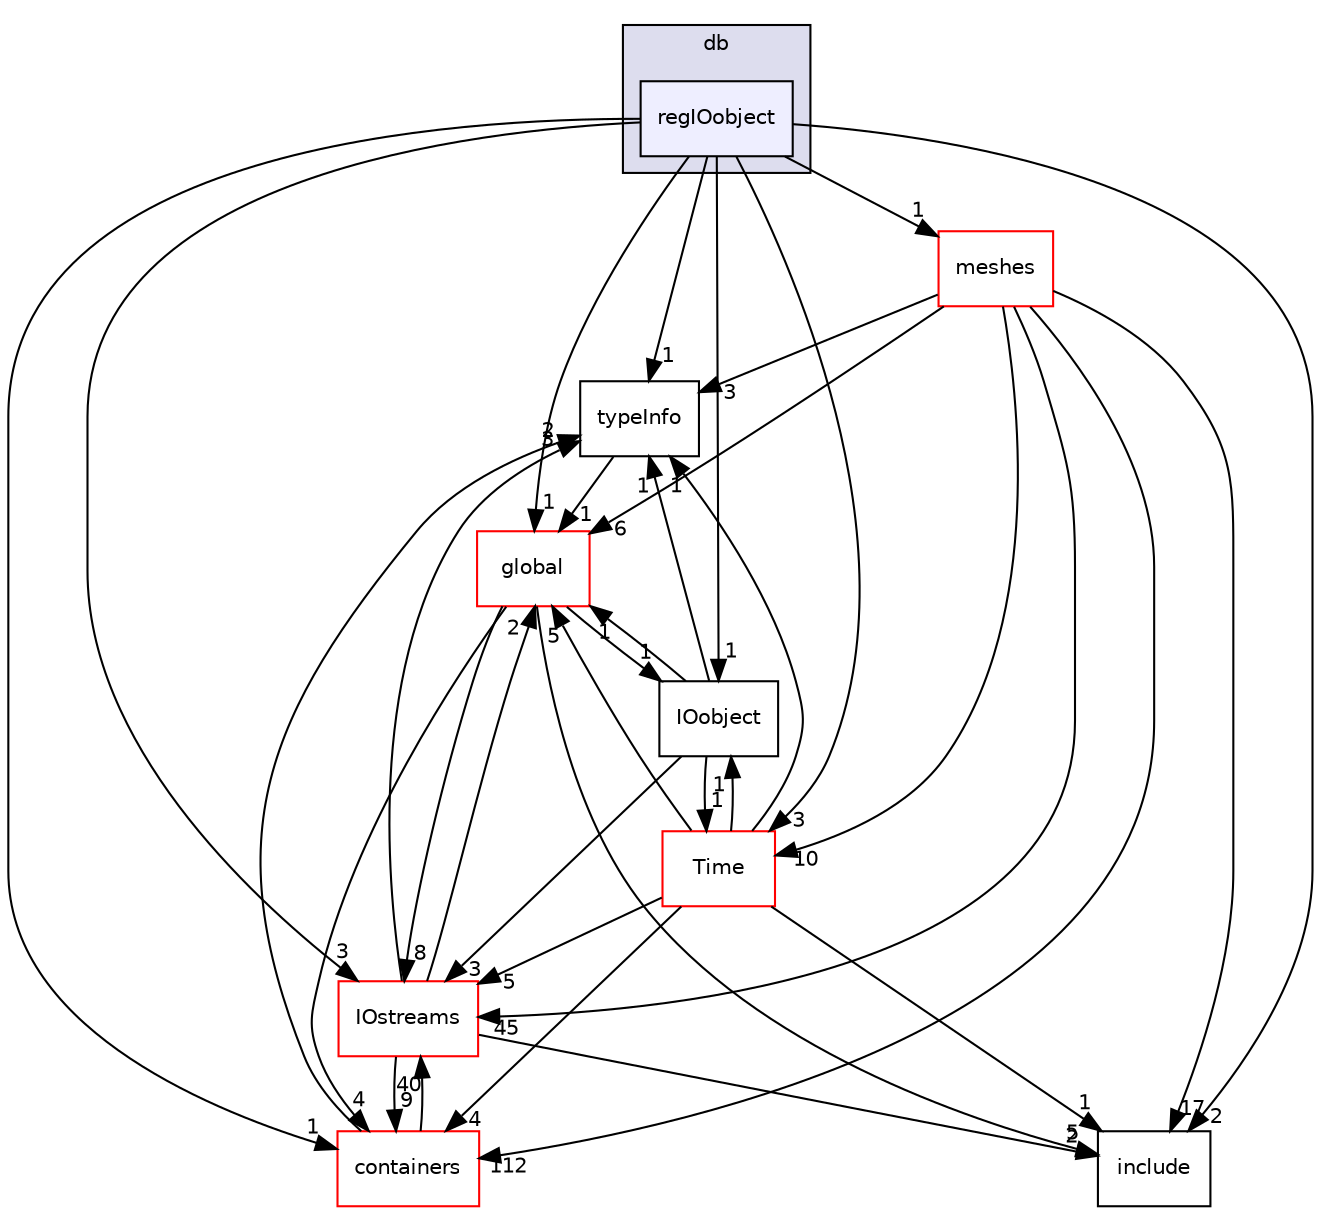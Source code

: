 digraph "src/OpenFOAM/db/regIOobject" {
  bgcolor=transparent;
  compound=true
  node [ fontsize="10", fontname="Helvetica"];
  edge [ labelfontsize="10", labelfontname="Helvetica"];
  subgraph clusterdir_63c634f7a7cfd679ac26c67fb30fc32f {
    graph [ bgcolor="#ddddee", pencolor="black", label="db" fontname="Helvetica", fontsize="10", URL="dir_63c634f7a7cfd679ac26c67fb30fc32f.html"]
  dir_bb2890f68b7fdb7b322b02b8256df6db [shape=box, label="regIOobject", style="filled", fillcolor="#eeeeff", pencolor="black", URL="dir_bb2890f68b7fdb7b322b02b8256df6db.html"];
  }
  dir_44d37d0c4e72ffac3c5738348b92cda3 [shape=box label="typeInfo" URL="dir_44d37d0c4e72ffac3c5738348b92cda3.html"];
  dir_4f09ac4e91f69db1491e8df2f92c001c [shape=box label="IOobject" URL="dir_4f09ac4e91f69db1491e8df2f92c001c.html"];
  dir_ec5b63092fb55ef516ddf05b3841c89d [shape=box label="Time" color="red" URL="dir_ec5b63092fb55ef516ddf05b3841c89d.html"];
  dir_19d0872053bde092be81d7fe3f56cbf7 [shape=box label="containers" color="red" URL="dir_19d0872053bde092be81d7fe3f56cbf7.html"];
  dir_aa2423979fb45fc41c393a5db370ab21 [shape=box label="meshes" color="red" URL="dir_aa2423979fb45fc41c393a5db370ab21.html"];
  dir_466e4f5b4cc1582939ab4ceba36098d8 [shape=box label="IOstreams" color="red" URL="dir_466e4f5b4cc1582939ab4ceba36098d8.html"];
  dir_8583492183f4d27c76555f8f333dd07b [shape=box label="global" color="red" URL="dir_8583492183f4d27c76555f8f333dd07b.html"];
  dir_e954e9f5966bc1c681a414ec8bd0ee15 [shape=box label="include" URL="dir_e954e9f5966bc1c681a414ec8bd0ee15.html"];
  dir_44d37d0c4e72ffac3c5738348b92cda3->dir_8583492183f4d27c76555f8f333dd07b [headlabel="1", labeldistance=1.5 headhref="dir_002045_002130.html"];
  dir_4f09ac4e91f69db1491e8df2f92c001c->dir_44d37d0c4e72ffac3c5738348b92cda3 [headlabel="1", labeldistance=1.5 headhref="dir_002015_002045.html"];
  dir_4f09ac4e91f69db1491e8df2f92c001c->dir_ec5b63092fb55ef516ddf05b3841c89d [headlabel="1", labeldistance=1.5 headhref="dir_002015_002043.html"];
  dir_4f09ac4e91f69db1491e8df2f92c001c->dir_466e4f5b4cc1582939ab4ceba36098d8 [headlabel="3", labeldistance=1.5 headhref="dir_002015_002025.html"];
  dir_4f09ac4e91f69db1491e8df2f92c001c->dir_8583492183f4d27c76555f8f333dd07b [headlabel="1", labeldistance=1.5 headhref="dir_002015_002130.html"];
  dir_ec5b63092fb55ef516ddf05b3841c89d->dir_44d37d0c4e72ffac3c5738348b92cda3 [headlabel="1", labeldistance=1.5 headhref="dir_002043_002045.html"];
  dir_ec5b63092fb55ef516ddf05b3841c89d->dir_4f09ac4e91f69db1491e8df2f92c001c [headlabel="1", labeldistance=1.5 headhref="dir_002043_002015.html"];
  dir_ec5b63092fb55ef516ddf05b3841c89d->dir_19d0872053bde092be81d7fe3f56cbf7 [headlabel="4", labeldistance=1.5 headhref="dir_002043_001934.html"];
  dir_ec5b63092fb55ef516ddf05b3841c89d->dir_466e4f5b4cc1582939ab4ceba36098d8 [headlabel="5", labeldistance=1.5 headhref="dir_002043_002025.html"];
  dir_ec5b63092fb55ef516ddf05b3841c89d->dir_8583492183f4d27c76555f8f333dd07b [headlabel="5", labeldistance=1.5 headhref="dir_002043_002130.html"];
  dir_ec5b63092fb55ef516ddf05b3841c89d->dir_e954e9f5966bc1c681a414ec8bd0ee15 [headlabel="1", labeldistance=1.5 headhref="dir_002043_002152.html"];
  dir_19d0872053bde092be81d7fe3f56cbf7->dir_44d37d0c4e72ffac3c5738348b92cda3 [headlabel="2", labeldistance=1.5 headhref="dir_001934_002045.html"];
  dir_19d0872053bde092be81d7fe3f56cbf7->dir_466e4f5b4cc1582939ab4ceba36098d8 [headlabel="40", labeldistance=1.5 headhref="dir_001934_002025.html"];
  dir_aa2423979fb45fc41c393a5db370ab21->dir_44d37d0c4e72ffac3c5738348b92cda3 [headlabel="3", labeldistance=1.5 headhref="dir_002260_002045.html"];
  dir_aa2423979fb45fc41c393a5db370ab21->dir_ec5b63092fb55ef516ddf05b3841c89d [headlabel="10", labeldistance=1.5 headhref="dir_002260_002043.html"];
  dir_aa2423979fb45fc41c393a5db370ab21->dir_19d0872053bde092be81d7fe3f56cbf7 [headlabel="112", labeldistance=1.5 headhref="dir_002260_001934.html"];
  dir_aa2423979fb45fc41c393a5db370ab21->dir_466e4f5b4cc1582939ab4ceba36098d8 [headlabel="45", labeldistance=1.5 headhref="dir_002260_002025.html"];
  dir_aa2423979fb45fc41c393a5db370ab21->dir_8583492183f4d27c76555f8f333dd07b [headlabel="6", labeldistance=1.5 headhref="dir_002260_002130.html"];
  dir_aa2423979fb45fc41c393a5db370ab21->dir_e954e9f5966bc1c681a414ec8bd0ee15 [headlabel="17", labeldistance=1.5 headhref="dir_002260_002152.html"];
  dir_466e4f5b4cc1582939ab4ceba36098d8->dir_44d37d0c4e72ffac3c5738348b92cda3 [headlabel="3", labeldistance=1.5 headhref="dir_002025_002045.html"];
  dir_466e4f5b4cc1582939ab4ceba36098d8->dir_19d0872053bde092be81d7fe3f56cbf7 [headlabel="9", labeldistance=1.5 headhref="dir_002025_001934.html"];
  dir_466e4f5b4cc1582939ab4ceba36098d8->dir_8583492183f4d27c76555f8f333dd07b [headlabel="2", labeldistance=1.5 headhref="dir_002025_002130.html"];
  dir_466e4f5b4cc1582939ab4ceba36098d8->dir_e954e9f5966bc1c681a414ec8bd0ee15 [headlabel="2", labeldistance=1.5 headhref="dir_002025_002152.html"];
  dir_8583492183f4d27c76555f8f333dd07b->dir_4f09ac4e91f69db1491e8df2f92c001c [headlabel="1", labeldistance=1.5 headhref="dir_002130_002015.html"];
  dir_8583492183f4d27c76555f8f333dd07b->dir_19d0872053bde092be81d7fe3f56cbf7 [headlabel="4", labeldistance=1.5 headhref="dir_002130_001934.html"];
  dir_8583492183f4d27c76555f8f333dd07b->dir_466e4f5b4cc1582939ab4ceba36098d8 [headlabel="8", labeldistance=1.5 headhref="dir_002130_002025.html"];
  dir_8583492183f4d27c76555f8f333dd07b->dir_e954e9f5966bc1c681a414ec8bd0ee15 [headlabel="5", labeldistance=1.5 headhref="dir_002130_002152.html"];
  dir_bb2890f68b7fdb7b322b02b8256df6db->dir_44d37d0c4e72ffac3c5738348b92cda3 [headlabel="1", labeldistance=1.5 headhref="dir_002039_002045.html"];
  dir_bb2890f68b7fdb7b322b02b8256df6db->dir_4f09ac4e91f69db1491e8df2f92c001c [headlabel="1", labeldistance=1.5 headhref="dir_002039_002015.html"];
  dir_bb2890f68b7fdb7b322b02b8256df6db->dir_ec5b63092fb55ef516ddf05b3841c89d [headlabel="3", labeldistance=1.5 headhref="dir_002039_002043.html"];
  dir_bb2890f68b7fdb7b322b02b8256df6db->dir_19d0872053bde092be81d7fe3f56cbf7 [headlabel="1", labeldistance=1.5 headhref="dir_002039_001934.html"];
  dir_bb2890f68b7fdb7b322b02b8256df6db->dir_aa2423979fb45fc41c393a5db370ab21 [headlabel="1", labeldistance=1.5 headhref="dir_002039_002260.html"];
  dir_bb2890f68b7fdb7b322b02b8256df6db->dir_466e4f5b4cc1582939ab4ceba36098d8 [headlabel="3", labeldistance=1.5 headhref="dir_002039_002025.html"];
  dir_bb2890f68b7fdb7b322b02b8256df6db->dir_8583492183f4d27c76555f8f333dd07b [headlabel="1", labeldistance=1.5 headhref="dir_002039_002130.html"];
  dir_bb2890f68b7fdb7b322b02b8256df6db->dir_e954e9f5966bc1c681a414ec8bd0ee15 [headlabel="2", labeldistance=1.5 headhref="dir_002039_002152.html"];
}
